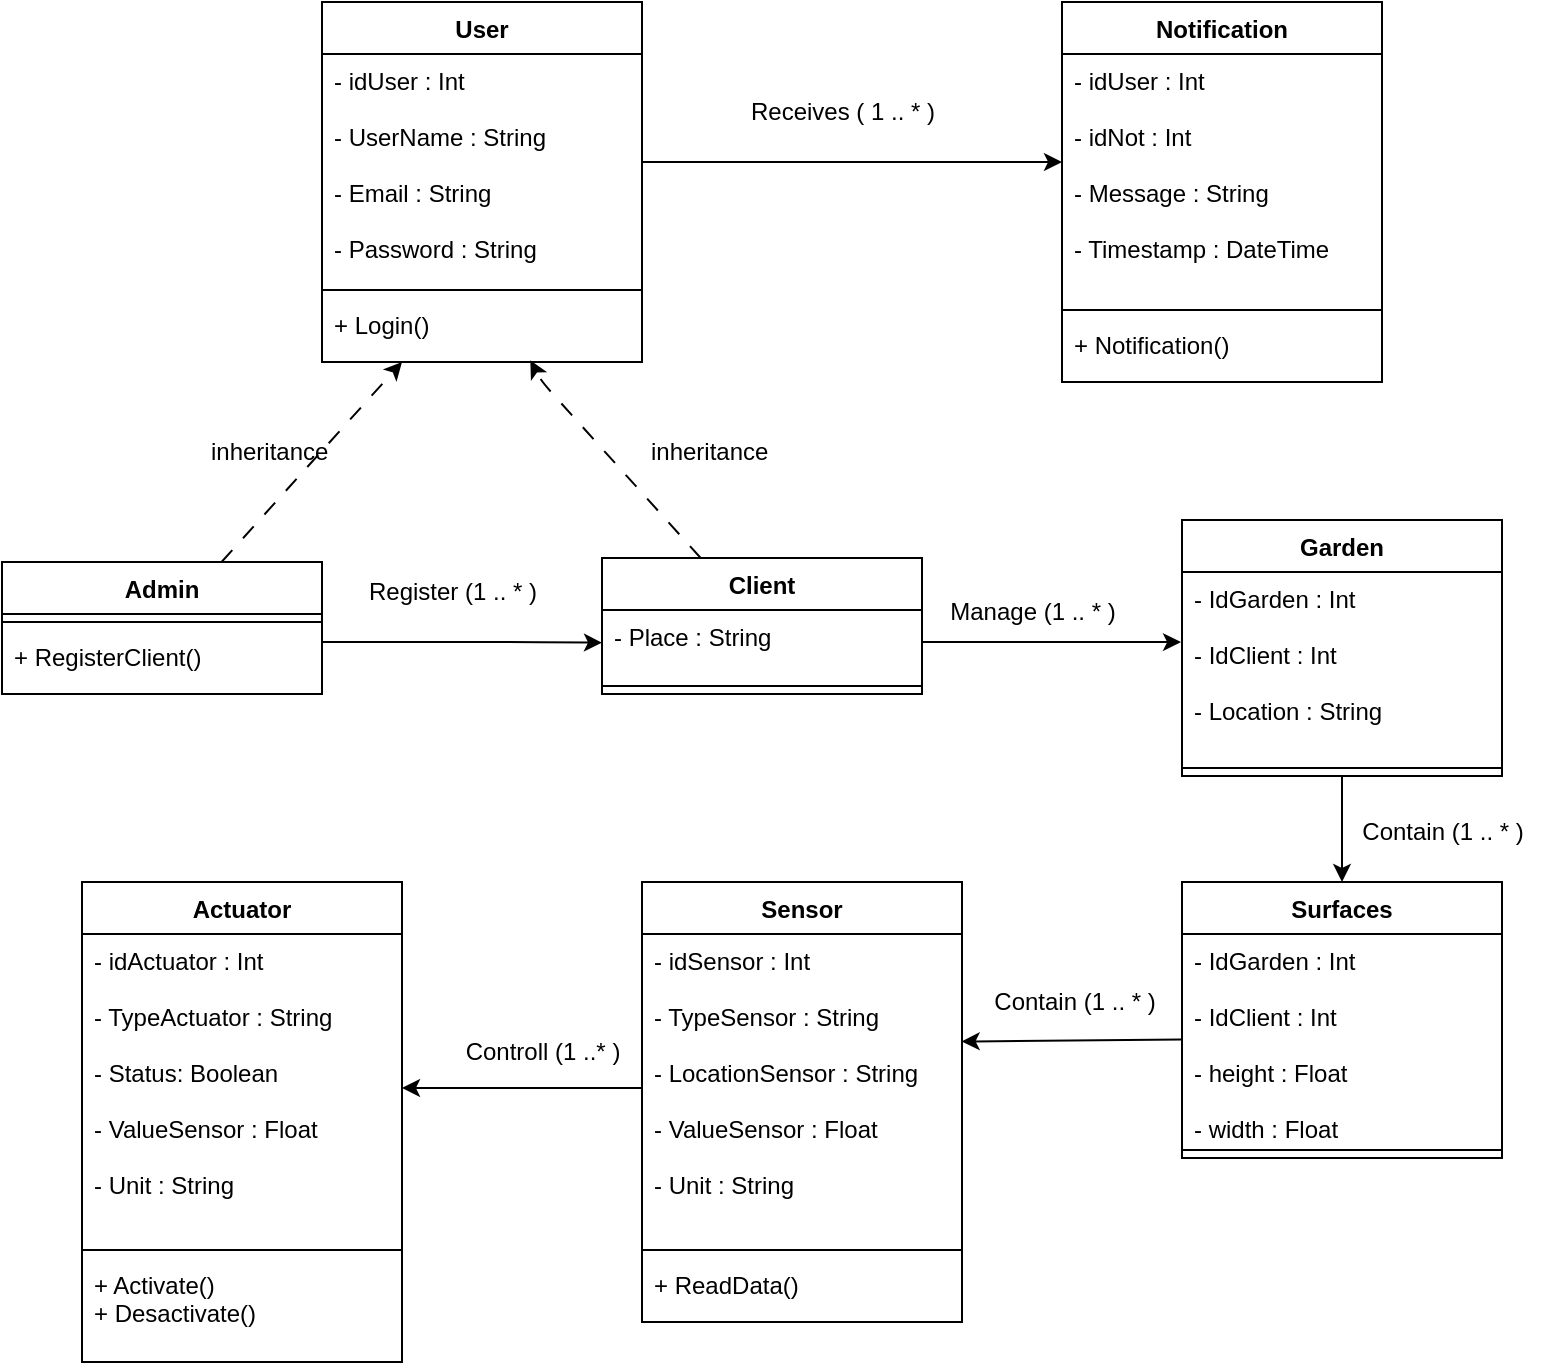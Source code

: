 <mxfile>
    <diagram id="Kbh-VoJbL_USqeEaBmn5" name="DiagramClass">
        <mxGraphModel dx="1143" dy="868" grid="1" gridSize="10" guides="1" tooltips="1" connect="1" arrows="1" fold="1" page="1" pageScale="1" pageWidth="850" pageHeight="1100" math="0" shadow="0">
            <root>
                <mxCell id="0"/>
                <mxCell id="1" parent="0"/>
                <mxCell id="10" value="User" style="swimlane;fontStyle=1;align=center;verticalAlign=top;childLayout=stackLayout;horizontal=1;startSize=26;horizontalStack=0;resizeParent=1;resizeParentMax=0;resizeLast=0;collapsible=1;marginBottom=0;" parent="1" vertex="1">
                    <mxGeometry x="170" y="40" width="160" height="180" as="geometry">
                        <mxRectangle x="40" y="40" width="70" height="30" as="alternateBounds"/>
                    </mxGeometry>
                </mxCell>
                <mxCell id="11" value="- idUser : Int&#10;&#10;- UserName : String&#10;&#10;- Email : String&#10;&#10;- Password : String&#10;&#10;" style="text;strokeColor=none;fillColor=none;align=left;verticalAlign=top;spacingLeft=4;spacingRight=4;overflow=hidden;rotatable=0;points=[[0,0.5],[1,0.5]];portConstraint=eastwest;" parent="10" vertex="1">
                    <mxGeometry y="26" width="160" height="114" as="geometry"/>
                </mxCell>
                <mxCell id="12" value="" style="line;strokeWidth=1;fillColor=none;align=left;verticalAlign=middle;spacingTop=-1;spacingLeft=3;spacingRight=3;rotatable=0;labelPosition=right;points=[];portConstraint=eastwest;strokeColor=inherit;" parent="10" vertex="1">
                    <mxGeometry y="140" width="160" height="8" as="geometry"/>
                </mxCell>
                <mxCell id="13" value="+ Login()" style="text;strokeColor=none;fillColor=none;align=left;verticalAlign=top;spacingLeft=4;spacingRight=4;overflow=hidden;rotatable=0;points=[[0,0.5],[1,0.5]];portConstraint=eastwest;" parent="10" vertex="1">
                    <mxGeometry y="148" width="160" height="32" as="geometry"/>
                </mxCell>
                <mxCell id="14" value="Sensor" style="swimlane;fontStyle=1;align=center;verticalAlign=top;childLayout=stackLayout;horizontal=1;startSize=26;horizontalStack=0;resizeParent=1;resizeParentMax=0;resizeLast=0;collapsible=1;marginBottom=0;" parent="1" vertex="1">
                    <mxGeometry x="330" y="480" width="160" height="220" as="geometry">
                        <mxRectangle x="40" y="40" width="70" height="30" as="alternateBounds"/>
                    </mxGeometry>
                </mxCell>
                <mxCell id="15" value="- idSensor : Int&#10;&#10;- TypeSensor : String&#10;&#10;- LocationSensor : String&#10;&#10;- ValueSensor : Float &#10;&#10;- Unit : String&#10;&#10;" style="text;strokeColor=none;fillColor=none;align=left;verticalAlign=top;spacingLeft=4;spacingRight=4;overflow=hidden;rotatable=0;points=[[0,0.5],[1,0.5]];portConstraint=eastwest;" parent="14" vertex="1">
                    <mxGeometry y="26" width="160" height="154" as="geometry"/>
                </mxCell>
                <mxCell id="16" value="" style="line;strokeWidth=1;fillColor=none;align=left;verticalAlign=middle;spacingTop=-1;spacingLeft=3;spacingRight=3;rotatable=0;labelPosition=right;points=[];portConstraint=eastwest;strokeColor=inherit;" parent="14" vertex="1">
                    <mxGeometry y="180" width="160" height="8" as="geometry"/>
                </mxCell>
                <mxCell id="17" value="+ ReadData()" style="text;strokeColor=none;fillColor=none;align=left;verticalAlign=top;spacingLeft=4;spacingRight=4;overflow=hidden;rotatable=0;points=[[0,0.5],[1,0.5]];portConstraint=eastwest;" parent="14" vertex="1">
                    <mxGeometry y="188" width="160" height="32" as="geometry"/>
                </mxCell>
                <mxCell id="19" value="Actuator" style="swimlane;fontStyle=1;align=center;verticalAlign=top;childLayout=stackLayout;horizontal=1;startSize=26;horizontalStack=0;resizeParent=1;resizeParentMax=0;resizeLast=0;collapsible=1;marginBottom=0;" parent="1" vertex="1">
                    <mxGeometry x="50" y="480" width="160" height="240" as="geometry">
                        <mxRectangle x="40" y="40" width="70" height="30" as="alternateBounds"/>
                    </mxGeometry>
                </mxCell>
                <mxCell id="20" value="- idActuator : Int&#10;&#10;- TypeActuator : String&#10;&#10;- Status: Boolean&#10;&#10;- ValueSensor : Float &#10;&#10;- Unit : String&#10;&#10;" style="text;strokeColor=none;fillColor=none;align=left;verticalAlign=top;spacingLeft=4;spacingRight=4;overflow=hidden;rotatable=0;points=[[0,0.5],[1,0.5]];portConstraint=eastwest;" parent="19" vertex="1">
                    <mxGeometry y="26" width="160" height="154" as="geometry"/>
                </mxCell>
                <mxCell id="21" value="" style="line;strokeWidth=1;fillColor=none;align=left;verticalAlign=middle;spacingTop=-1;spacingLeft=3;spacingRight=3;rotatable=0;labelPosition=right;points=[];portConstraint=eastwest;strokeColor=inherit;" parent="19" vertex="1">
                    <mxGeometry y="180" width="160" height="8" as="geometry"/>
                </mxCell>
                <mxCell id="22" value="+ Activate()&#10;+ Desactivate()" style="text;strokeColor=none;fillColor=none;align=left;verticalAlign=top;spacingLeft=4;spacingRight=4;overflow=hidden;rotatable=0;points=[[0,0.5],[1,0.5]];portConstraint=eastwest;" parent="19" vertex="1">
                    <mxGeometry y="188" width="160" height="52" as="geometry"/>
                </mxCell>
                <mxCell id="23" value="Notification" style="swimlane;fontStyle=1;align=center;verticalAlign=top;childLayout=stackLayout;horizontal=1;startSize=26;horizontalStack=0;resizeParent=1;resizeParentMax=0;resizeLast=0;collapsible=1;marginBottom=0;" parent="1" vertex="1">
                    <mxGeometry x="540" y="40" width="160" height="190" as="geometry">
                        <mxRectangle x="40" y="40" width="70" height="30" as="alternateBounds"/>
                    </mxGeometry>
                </mxCell>
                <mxCell id="24" value="- idUser : Int&#10;&#10;- idNot : Int&#10;&#10;- Message : String&#10;&#10;- Timestamp : DateTime&#10;" style="text;strokeColor=none;fillColor=none;align=left;verticalAlign=top;spacingLeft=4;spacingRight=4;overflow=hidden;rotatable=0;points=[[0,0.5],[1,0.5]];portConstraint=eastwest;" parent="23" vertex="1">
                    <mxGeometry y="26" width="160" height="124" as="geometry"/>
                </mxCell>
                <mxCell id="25" value="" style="line;strokeWidth=1;fillColor=none;align=left;verticalAlign=middle;spacingTop=-1;spacingLeft=3;spacingRight=3;rotatable=0;labelPosition=right;points=[];portConstraint=eastwest;strokeColor=inherit;" parent="23" vertex="1">
                    <mxGeometry y="150" width="160" height="8" as="geometry"/>
                </mxCell>
                <mxCell id="26" value="+ Notification()" style="text;strokeColor=none;fillColor=none;align=left;verticalAlign=top;spacingLeft=4;spacingRight=4;overflow=hidden;rotatable=0;points=[[0,0.5],[1,0.5]];portConstraint=eastwest;" parent="23" vertex="1">
                    <mxGeometry y="158" width="160" height="32" as="geometry"/>
                </mxCell>
                <mxCell id="82" style="edgeStyle=none;html=1;entryX=0.5;entryY=0;entryDx=0;entryDy=0;" edge="1" parent="1" source="27" target="73">
                    <mxGeometry relative="1" as="geometry"/>
                </mxCell>
                <mxCell id="27" value="Garden" style="swimlane;fontStyle=1;align=center;verticalAlign=top;childLayout=stackLayout;horizontal=1;startSize=26;horizontalStack=0;resizeParent=1;resizeParentMax=0;resizeLast=0;collapsible=1;marginBottom=0;" parent="1" vertex="1">
                    <mxGeometry x="600" y="299" width="160" height="128" as="geometry">
                        <mxRectangle x="40" y="40" width="70" height="30" as="alternateBounds"/>
                    </mxGeometry>
                </mxCell>
                <mxCell id="28" value="- IdGarden : Int&#10;&#10;- IdClient : Int&#10;&#10;- Location : String&#10;&#10;" style="text;strokeColor=none;fillColor=none;align=left;verticalAlign=top;spacingLeft=4;spacingRight=4;overflow=hidden;rotatable=0;points=[[0,0.5],[1,0.5]];portConstraint=eastwest;" parent="27" vertex="1">
                    <mxGeometry y="26" width="160" height="94" as="geometry"/>
                </mxCell>
                <mxCell id="29" value="" style="line;strokeWidth=1;fillColor=none;align=left;verticalAlign=middle;spacingTop=-1;spacingLeft=3;spacingRight=3;rotatable=0;labelPosition=right;points=[];portConstraint=eastwest;strokeColor=inherit;" parent="27" vertex="1">
                    <mxGeometry y="120" width="160" height="8" as="geometry"/>
                </mxCell>
                <mxCell id="59" style="edgeStyle=none;html=1;entryX=0.25;entryY=1;entryDx=0;entryDy=0;entryPerimeter=0;dashed=1;dashPattern=8 8;" parent="1" source="42" target="13" edge="1">
                    <mxGeometry relative="1" as="geometry">
                        <mxPoint x="240" y="220" as="targetPoint"/>
                        <Array as="points"/>
                    </mxGeometry>
                </mxCell>
                <mxCell id="71" style="edgeStyle=none;html=1;" parent="1" target="52" edge="1">
                    <mxGeometry relative="1" as="geometry">
                        <mxPoint x="170" y="360" as="sourcePoint"/>
                        <Array as="points">
                            <mxPoint x="270" y="360"/>
                        </Array>
                    </mxGeometry>
                </mxCell>
                <mxCell id="42" value="Admin" style="swimlane;fontStyle=1;align=center;verticalAlign=top;childLayout=stackLayout;horizontal=1;startSize=26;horizontalStack=0;resizeParent=1;resizeParentMax=0;resizeLast=0;collapsible=1;marginBottom=0;" parent="1" vertex="1">
                    <mxGeometry x="10" y="320" width="160" height="66" as="geometry">
                        <mxRectangle x="40" y="40" width="70" height="30" as="alternateBounds"/>
                    </mxGeometry>
                </mxCell>
                <mxCell id="44" value="" style="line;strokeWidth=1;fillColor=none;align=left;verticalAlign=middle;spacingTop=-1;spacingLeft=3;spacingRight=3;rotatable=0;labelPosition=right;points=[];portConstraint=eastwest;strokeColor=inherit;" parent="42" vertex="1">
                    <mxGeometry y="26" width="160" height="8" as="geometry"/>
                </mxCell>
                <mxCell id="45" value="+ RegisterClient()" style="text;strokeColor=none;fillColor=none;align=left;verticalAlign=top;spacingLeft=4;spacingRight=4;overflow=hidden;rotatable=0;points=[[0,0.5],[1,0.5]];portConstraint=eastwest;" parent="42" vertex="1">
                    <mxGeometry y="34" width="160" height="32" as="geometry"/>
                </mxCell>
                <mxCell id="60" style="edgeStyle=none;html=1;entryX=0.651;entryY=0.974;entryDx=0;entryDy=0;entryPerimeter=0;dashed=1;dashPattern=8 8;" parent="1" source="51" target="13" edge="1">
                    <mxGeometry relative="1" as="geometry">
                        <Array as="points">
                            <mxPoint x="280" y="230"/>
                        </Array>
                    </mxGeometry>
                </mxCell>
                <mxCell id="51" value="Client" style="swimlane;fontStyle=1;align=center;verticalAlign=top;childLayout=stackLayout;horizontal=1;startSize=26;horizontalStack=0;resizeParent=1;resizeParentMax=0;resizeLast=0;collapsible=1;marginBottom=0;" parent="1" vertex="1">
                    <mxGeometry x="310" y="318" width="160" height="68" as="geometry">
                        <mxRectangle x="40" y="40" width="70" height="30" as="alternateBounds"/>
                    </mxGeometry>
                </mxCell>
                <mxCell id="52" value="- Place : String&#10;&#10;&#10;" style="text;strokeColor=none;fillColor=none;align=left;verticalAlign=top;spacingLeft=4;spacingRight=4;overflow=hidden;rotatable=0;points=[[0,0.5],[1,0.5]];portConstraint=eastwest;" parent="51" vertex="1">
                    <mxGeometry y="26" width="160" height="34" as="geometry"/>
                </mxCell>
                <mxCell id="53" value="" style="line;strokeWidth=1;fillColor=none;align=left;verticalAlign=middle;spacingTop=-1;spacingLeft=3;spacingRight=3;rotatable=0;labelPosition=right;points=[];portConstraint=eastwest;strokeColor=inherit;" parent="51" vertex="1">
                    <mxGeometry y="60" width="160" height="8" as="geometry"/>
                </mxCell>
                <mxCell id="61" value="inheritance&amp;nbsp;" style="text;html=1;align=center;verticalAlign=middle;resizable=0;points=[];autosize=1;strokeColor=none;fillColor=none;" parent="1" vertex="1">
                    <mxGeometry x="320" y="250" width="90" height="30" as="geometry"/>
                </mxCell>
                <mxCell id="62" value="inheritance&amp;nbsp;" style="text;html=1;align=center;verticalAlign=middle;resizable=0;points=[];autosize=1;strokeColor=none;fillColor=none;" parent="1" vertex="1">
                    <mxGeometry x="100" y="250" width="90" height="30" as="geometry"/>
                </mxCell>
                <mxCell id="63" style="edgeStyle=none;html=1;" parent="1" edge="1">
                    <mxGeometry relative="1" as="geometry">
                        <mxPoint x="330" y="120" as="sourcePoint"/>
                        <mxPoint x="540" y="120" as="targetPoint"/>
                    </mxGeometry>
                </mxCell>
                <mxCell id="64" value="Receives ( 1 .. * )" style="text;html=1;align=center;verticalAlign=middle;resizable=0;points=[];autosize=1;strokeColor=none;fillColor=none;" parent="1" vertex="1">
                    <mxGeometry x="370" y="80" width="120" height="30" as="geometry"/>
                </mxCell>
                <mxCell id="65" style="edgeStyle=none;html=1;exitX=1.002;exitY=0.471;exitDx=0;exitDy=0;entryX=-0.003;entryY=0.373;entryDx=0;entryDy=0;entryPerimeter=0;exitPerimeter=0;" parent="1" source="52" target="28" edge="1">
                    <mxGeometry relative="1" as="geometry"/>
                </mxCell>
                <mxCell id="66" value="Manage (1 .. * )" style="text;html=1;align=center;verticalAlign=middle;resizable=0;points=[];autosize=1;strokeColor=none;fillColor=none;rotation=0;" parent="1" vertex="1">
                    <mxGeometry x="470" y="330" width="110" height="30" as="geometry"/>
                </mxCell>
                <mxCell id="68" value="Contain (1 .. * )" style="text;html=1;align=center;verticalAlign=middle;resizable=0;points=[];autosize=1;strokeColor=none;fillColor=none;rotation=0;" parent="1" vertex="1">
                    <mxGeometry x="680" y="440" width="100" height="30" as="geometry"/>
                </mxCell>
                <mxCell id="70" value="Controll (1 ..* )" style="text;html=1;align=center;verticalAlign=middle;resizable=0;points=[];autosize=1;strokeColor=none;fillColor=none;rotation=0;" parent="1" vertex="1">
                    <mxGeometry x="230" y="550" width="100" height="30" as="geometry"/>
                </mxCell>
                <mxCell id="72" value="Register (1 .. * )" style="text;html=1;align=center;verticalAlign=middle;resizable=0;points=[];autosize=1;strokeColor=none;fillColor=none;" parent="1" vertex="1">
                    <mxGeometry x="180" y="320" width="110" height="30" as="geometry"/>
                </mxCell>
                <mxCell id="73" value="Surfaces" style="swimlane;fontStyle=1;align=center;verticalAlign=top;childLayout=stackLayout;horizontal=1;startSize=26;horizontalStack=0;resizeParent=1;resizeParentMax=0;resizeLast=0;collapsible=1;marginBottom=0;" vertex="1" parent="1">
                    <mxGeometry x="600" y="480" width="160" height="138" as="geometry">
                        <mxRectangle x="40" y="40" width="70" height="30" as="alternateBounds"/>
                    </mxGeometry>
                </mxCell>
                <mxCell id="74" value="- IdGarden : Int&#10;&#10;- IdClient : Int&#10;&#10;- height : Float&#10;&#10;- width : Float&#10;" style="text;strokeColor=none;fillColor=none;align=left;verticalAlign=top;spacingLeft=4;spacingRight=4;overflow=hidden;rotatable=0;points=[[0,0.5],[1,0.5]];portConstraint=eastwest;" vertex="1" parent="73">
                    <mxGeometry y="26" width="160" height="104" as="geometry"/>
                </mxCell>
                <mxCell id="75" value="" style="line;strokeWidth=1;fillColor=none;align=left;verticalAlign=middle;spacingTop=-1;spacingLeft=3;spacingRight=3;rotatable=0;labelPosition=right;points=[];portConstraint=eastwest;strokeColor=inherit;" vertex="1" parent="73">
                    <mxGeometry y="130" width="160" height="8" as="geometry"/>
                </mxCell>
                <mxCell id="84" style="edgeStyle=none;html=1;entryX=1;entryY=0.5;entryDx=0;entryDy=0;" edge="1" parent="1" source="15" target="20">
                    <mxGeometry relative="1" as="geometry"/>
                </mxCell>
                <mxCell id="85" style="edgeStyle=none;html=1;entryX=0.999;entryY=0.349;entryDx=0;entryDy=0;entryPerimeter=0;" edge="1" parent="1" source="74" target="15">
                    <mxGeometry relative="1" as="geometry"/>
                </mxCell>
                <mxCell id="86" value="Contain (1 .. * )" style="text;html=1;align=center;verticalAlign=middle;resizable=0;points=[];autosize=1;strokeColor=none;fillColor=none;rotation=0;" vertex="1" parent="1">
                    <mxGeometry x="496" y="525" width="100" height="30" as="geometry"/>
                </mxCell>
            </root>
        </mxGraphModel>
    </diagram>
    <diagram id="YfQP6m4zdWGb6yoCJNcH" name="Communication Flow">
        <mxGraphModel dx="1086" dy="581" grid="1" gridSize="10" guides="1" tooltips="1" connect="1" arrows="1" fold="1" page="1" pageScale="1" pageWidth="850" pageHeight="1100" math="0" shadow="0">
            <root>
                <mxCell id="0"/>
                <mxCell id="1" parent="0"/>
                <mxCell id="e64NCI_aGbl5NpbfAPhL-10" value="Azure" style="verticalLabelPosition=bottom;html=1;verticalAlign=top;align=center;strokeColor=none;fillColor=#00BEF2;shape=mxgraph.azure.cloud;" parent="1" vertex="1">
                    <mxGeometry x="710" y="400" width="80" height="50" as="geometry"/>
                </mxCell>
                <mxCell id="e64NCI_aGbl5NpbfAPhL-13" value="Postgresql" style="strokeWidth=2;html=1;shape=mxgraph.flowchart.database;whiteSpace=wrap;" parent="1" vertex="1">
                    <mxGeometry x="730" y="50" width="90" height="80" as="geometry"/>
                </mxCell>
                <mxCell id="e64NCI_aGbl5NpbfAPhL-17" style="edgeStyle=none;html=1;exitX=1;exitY=0.5;exitDx=0;exitDy=0;entryX=0;entryY=0.167;entryDx=0;entryDy=0;entryPerimeter=0;" parent="1" source="e64NCI_aGbl5NpbfAPhL-14" target="e64NCI_aGbl5NpbfAPhL-19" edge="1">
                    <mxGeometry relative="1" as="geometry">
                        <mxPoint x="260" y="300" as="targetPoint"/>
                    </mxGeometry>
                </mxCell>
                <mxCell id="e64NCI_aGbl5NpbfAPhL-14" value="Client" style="whiteSpace=wrap;html=1;" parent="1" vertex="1">
                    <mxGeometry x="10" y="220" width="120" height="60" as="geometry"/>
                </mxCell>
                <mxCell id="e64NCI_aGbl5NpbfAPhL-21" style="edgeStyle=none;html=1;exitX=1;exitY=0.5;exitDx=0;exitDy=0;entryX=0;entryY=0.833;entryDx=0;entryDy=0;entryPerimeter=0;" parent="1" source="e64NCI_aGbl5NpbfAPhL-15" target="e64NCI_aGbl5NpbfAPhL-19" edge="1">
                    <mxGeometry relative="1" as="geometry"/>
                </mxCell>
                <mxCell id="e64NCI_aGbl5NpbfAPhL-15" value="Admin" style="whiteSpace=wrap;html=1;" parent="1" vertex="1">
                    <mxGeometry x="10" y="320" width="120" height="60" as="geometry"/>
                </mxCell>
                <mxCell id="e64NCI_aGbl5NpbfAPhL-23" style="edgeStyle=none;html=1;entryX=0;entryY=0.5;entryDx=0;entryDy=0;" parent="1" source="e64NCI_aGbl5NpbfAPhL-19" target="e64NCI_aGbl5NpbfAPhL-22" edge="1">
                    <mxGeometry relative="1" as="geometry"/>
                </mxCell>
                <mxCell id="e64NCI_aGbl5NpbfAPhL-33" style="edgeStyle=none;html=1;entryX=0.043;entryY=0.786;entryDx=0;entryDy=0;entryPerimeter=0;fontSize=9;" parent="1" source="e64NCI_aGbl5NpbfAPhL-19" target="e64NCI_aGbl5NpbfAPhL-10" edge="1">
                    <mxGeometry relative="1" as="geometry"/>
                </mxCell>
                <mxCell id="e64NCI_aGbl5NpbfAPhL-19" value="Frontend (VueJs)" style="whiteSpace=wrap;html=1;" parent="1" vertex="1">
                    <mxGeometry x="260" y="270" width="120" height="60" as="geometry"/>
                </mxCell>
                <mxCell id="e64NCI_aGbl5NpbfAPhL-24" style="edgeStyle=none;html=1;entryX=0;entryY=0.5;entryDx=0;entryDy=0;entryPerimeter=0;" parent="1" source="e64NCI_aGbl5NpbfAPhL-22" target="e64NCI_aGbl5NpbfAPhL-13" edge="1">
                    <mxGeometry relative="1" as="geometry"/>
                </mxCell>
                <mxCell id="e64NCI_aGbl5NpbfAPhL-26" style="edgeStyle=none;html=1;exitX=1;exitY=0.5;exitDx=0;exitDy=0;entryX=0;entryY=0.5;entryDx=0;entryDy=0;" parent="1" source="e64NCI_aGbl5NpbfAPhL-22" target="e64NCI_aGbl5NpbfAPhL-25" edge="1">
                    <mxGeometry relative="1" as="geometry"/>
                </mxCell>
                <mxCell id="e64NCI_aGbl5NpbfAPhL-32" style="edgeStyle=none;html=1;entryX=0.05;entryY=0.5;entryDx=0;entryDy=0;entryPerimeter=0;fontSize=9;" parent="1" source="e64NCI_aGbl5NpbfAPhL-22" target="e64NCI_aGbl5NpbfAPhL-10" edge="1">
                    <mxGeometry relative="1" as="geometry"/>
                </mxCell>
                <mxCell id="e64NCI_aGbl5NpbfAPhL-22" value="Backend (Django)" style="whiteSpace=wrap;html=1;" parent="1" vertex="1">
                    <mxGeometry x="450" y="200" width="120" height="60" as="geometry"/>
                </mxCell>
                <mxCell id="e64NCI_aGbl5NpbfAPhL-25" value="Actuator ESP" style="whiteSpace=wrap;html=1;" parent="1" vertex="1">
                    <mxGeometry x="700" y="200" width="120" height="60" as="geometry"/>
                </mxCell>
                <mxCell id="e64NCI_aGbl5NpbfAPhL-28" style="edgeStyle=none;html=1;exitX=0;exitY=0.5;exitDx=0;exitDy=0;" parent="1" source="e64NCI_aGbl5NpbfAPhL-27" target="e64NCI_aGbl5NpbfAPhL-22" edge="1">
                    <mxGeometry relative="1" as="geometry"/>
                </mxCell>
                <mxCell id="e64NCI_aGbl5NpbfAPhL-27" value="ESP" style="whiteSpace=wrap;html=1;" parent="1" vertex="1">
                    <mxGeometry x="700" y="300" width="120" height="60" as="geometry"/>
                </mxCell>
                <mxCell id="e64NCI_aGbl5NpbfAPhL-29" value="&lt;font style=&quot;font-size: 9px;&quot;&gt;Send Data&lt;/font&gt;" style="text;html=1;align=center;verticalAlign=middle;resizable=0;points=[];autosize=1;strokeColor=none;fillColor=none;rotation=30;" parent="1" vertex="1">
                    <mxGeometry x="610" y="270" width="70" height="30" as="geometry"/>
                </mxCell>
                <mxCell id="e64NCI_aGbl5NpbfAPhL-30" value="&lt;font style=&quot;font-size: 9px;&quot;&gt;Control Commande&lt;/font&gt;" style="text;html=1;align=center;verticalAlign=middle;resizable=0;points=[];autosize=1;strokeColor=none;fillColor=none;rotation=0;" parent="1" vertex="1">
                    <mxGeometry x="595" y="200" width="100" height="30" as="geometry"/>
                </mxCell>
                <mxCell id="e64NCI_aGbl5NpbfAPhL-31" value="Store Data" style="text;html=1;align=center;verticalAlign=middle;resizable=0;points=[];autosize=1;strokeColor=none;fillColor=none;fontSize=9;rotation=-30;" parent="1" vertex="1">
                    <mxGeometry x="595" y="130" width="70" height="20" as="geometry"/>
                </mxCell>
                <mxCell id="e64NCI_aGbl5NpbfAPhL-34" value="Hosted On" style="text;html=1;align=center;verticalAlign=middle;resizable=0;points=[];autosize=1;strokeColor=none;fillColor=none;fontSize=9;" parent="1" vertex="1">
                    <mxGeometry x="620" y="390" width="70" height="20" as="geometry"/>
                </mxCell>
                <mxCell id="e64NCI_aGbl5NpbfAPhL-35" value="API REQUEST" style="text;html=1;align=center;verticalAlign=middle;resizable=0;points=[];autosize=1;strokeColor=none;fillColor=none;fontSize=9;rotation=-30;" parent="1" vertex="1">
                    <mxGeometry x="370" y="230" width="80" height="20" as="geometry"/>
                </mxCell>
            </root>
        </mxGraphModel>
    </diagram>
</mxfile>